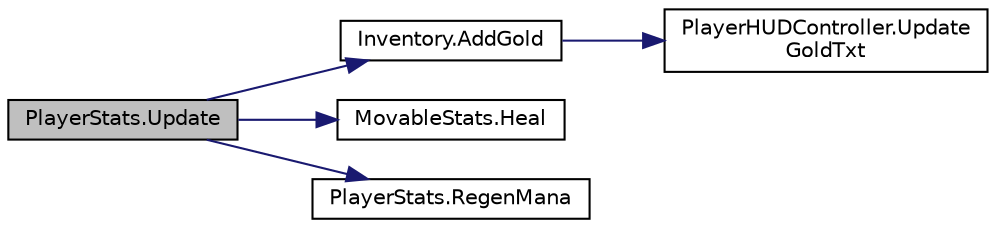 digraph "PlayerStats.Update"
{
 // INTERACTIVE_SVG=YES
 // LATEX_PDF_SIZE
  edge [fontname="Helvetica",fontsize="10",labelfontname="Helvetica",labelfontsize="10"];
  node [fontname="Helvetica",fontsize="10",shape=record];
  rankdir="LR";
  Node1 [label="PlayerStats.Update",height=0.2,width=0.4,color="black", fillcolor="grey75", style="filled", fontcolor="black",tooltip=" "];
  Node1 -> Node2 [color="midnightblue",fontsize="10",style="solid",fontname="Helvetica"];
  Node2 [label="Inventory.AddGold",height=0.2,width=0.4,color="black", fillcolor="white", style="filled",URL="$class_inventory.html#a154fe342bac27ad9f38a79da5c770d39",tooltip=" "];
  Node2 -> Node3 [color="midnightblue",fontsize="10",style="solid",fontname="Helvetica"];
  Node3 [label="PlayerHUDController.Update\lGoldTxt",height=0.2,width=0.4,color="black", fillcolor="white", style="filled",URL="$class_player_h_u_d_controller.html#aeef77dcdfaf1c9b719e4350c17c88fa5",tooltip=" "];
  Node1 -> Node4 [color="midnightblue",fontsize="10",style="solid",fontname="Helvetica"];
  Node4 [label="MovableStats.Heal",height=0.2,width=0.4,color="black", fillcolor="white", style="filled",URL="$class_movable_stats.html#a8db5075f6cb3977efdc5c92f2fb927f5",tooltip=" "];
  Node1 -> Node5 [color="midnightblue",fontsize="10",style="solid",fontname="Helvetica"];
  Node5 [label="PlayerStats.RegenMana",height=0.2,width=0.4,color="black", fillcolor="white", style="filled",URL="$class_player_stats.html#a8d05b6ec32ee2a10f700a57ac7342340",tooltip=" "];
}
